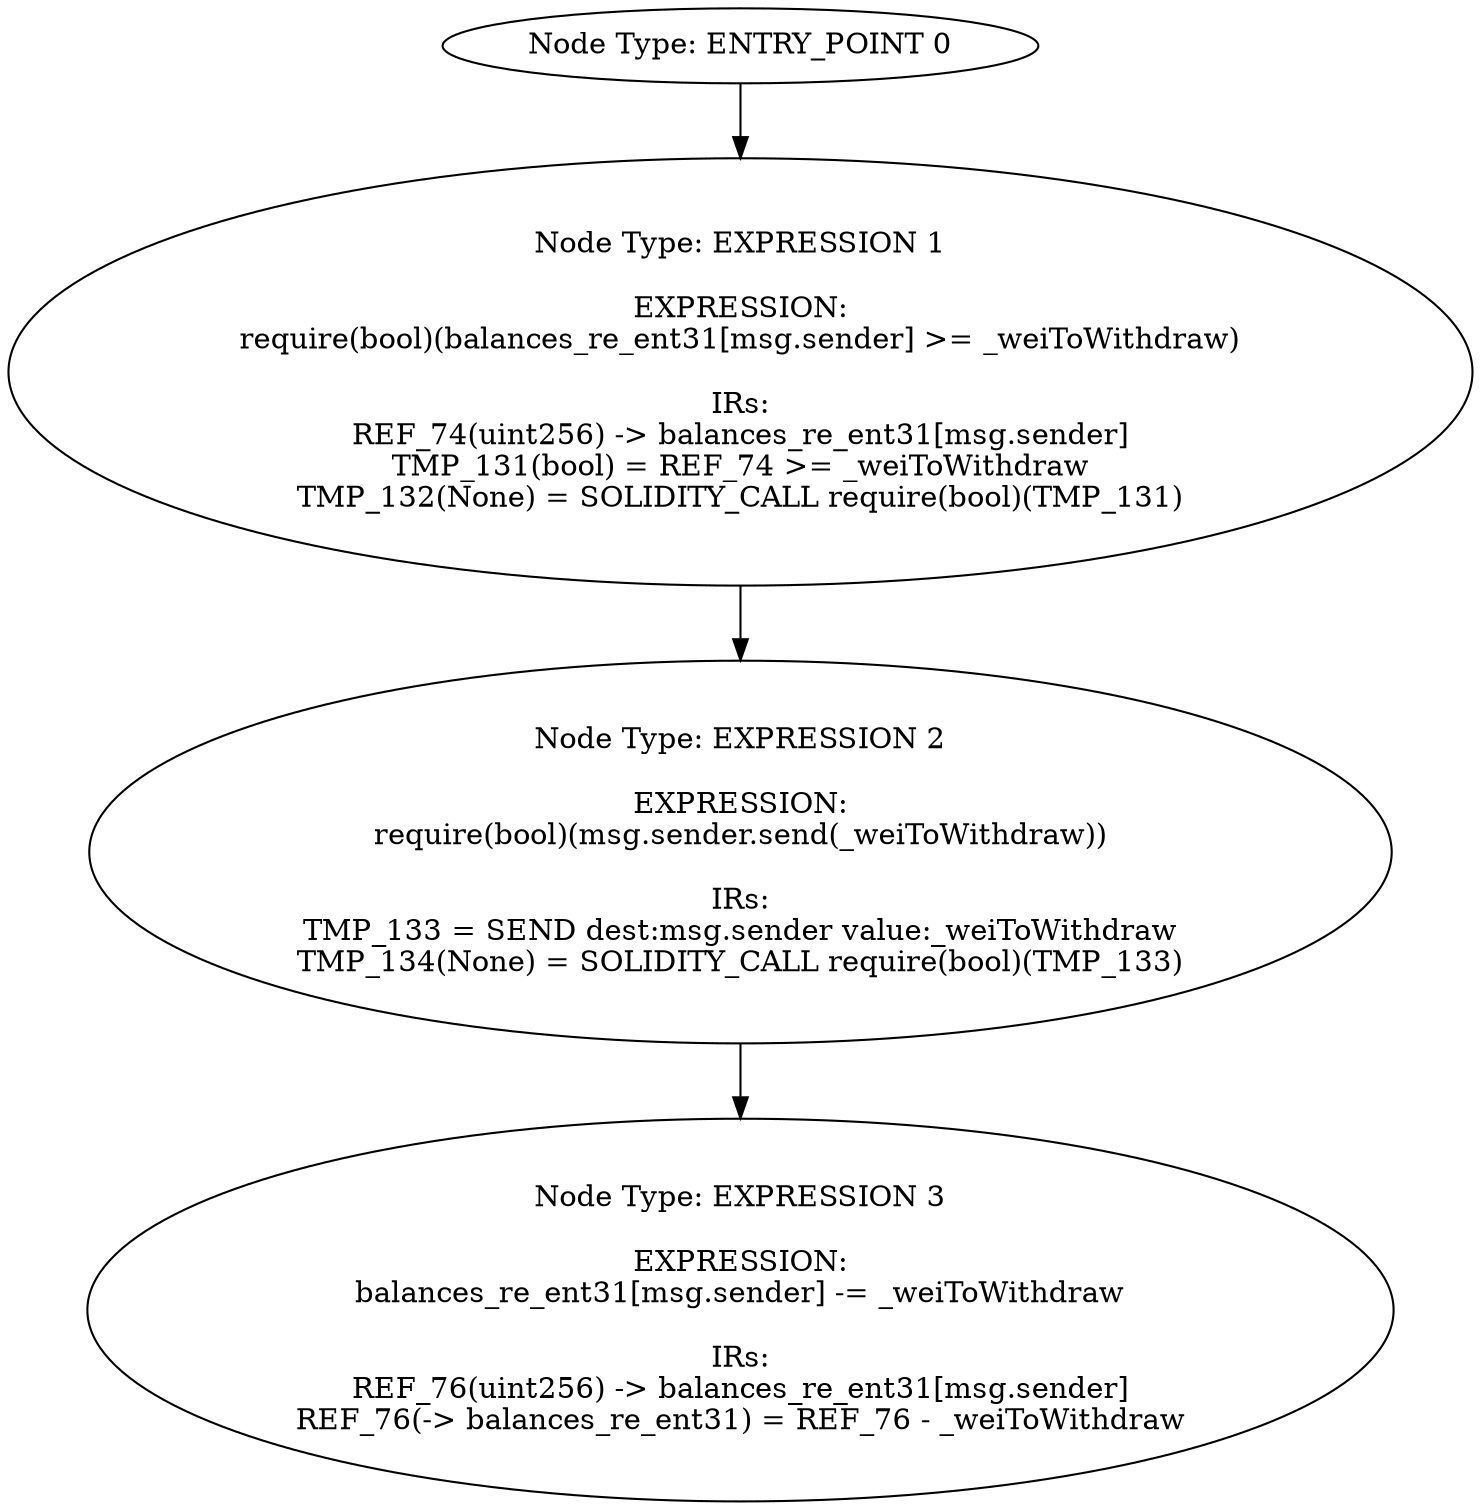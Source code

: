 digraph{
0[label="Node Type: ENTRY_POINT 0
"];
0->1;
1[label="Node Type: EXPRESSION 1

EXPRESSION:
require(bool)(balances_re_ent31[msg.sender] >= _weiToWithdraw)

IRs:
REF_74(uint256) -> balances_re_ent31[msg.sender]
TMP_131(bool) = REF_74 >= _weiToWithdraw
TMP_132(None) = SOLIDITY_CALL require(bool)(TMP_131)"];
1->2;
2[label="Node Type: EXPRESSION 2

EXPRESSION:
require(bool)(msg.sender.send(_weiToWithdraw))

IRs:
TMP_133 = SEND dest:msg.sender value:_weiToWithdraw
TMP_134(None) = SOLIDITY_CALL require(bool)(TMP_133)"];
2->3;
3[label="Node Type: EXPRESSION 3

EXPRESSION:
balances_re_ent31[msg.sender] -= _weiToWithdraw

IRs:
REF_76(uint256) -> balances_re_ent31[msg.sender]
REF_76(-> balances_re_ent31) = REF_76 - _weiToWithdraw"];
}

